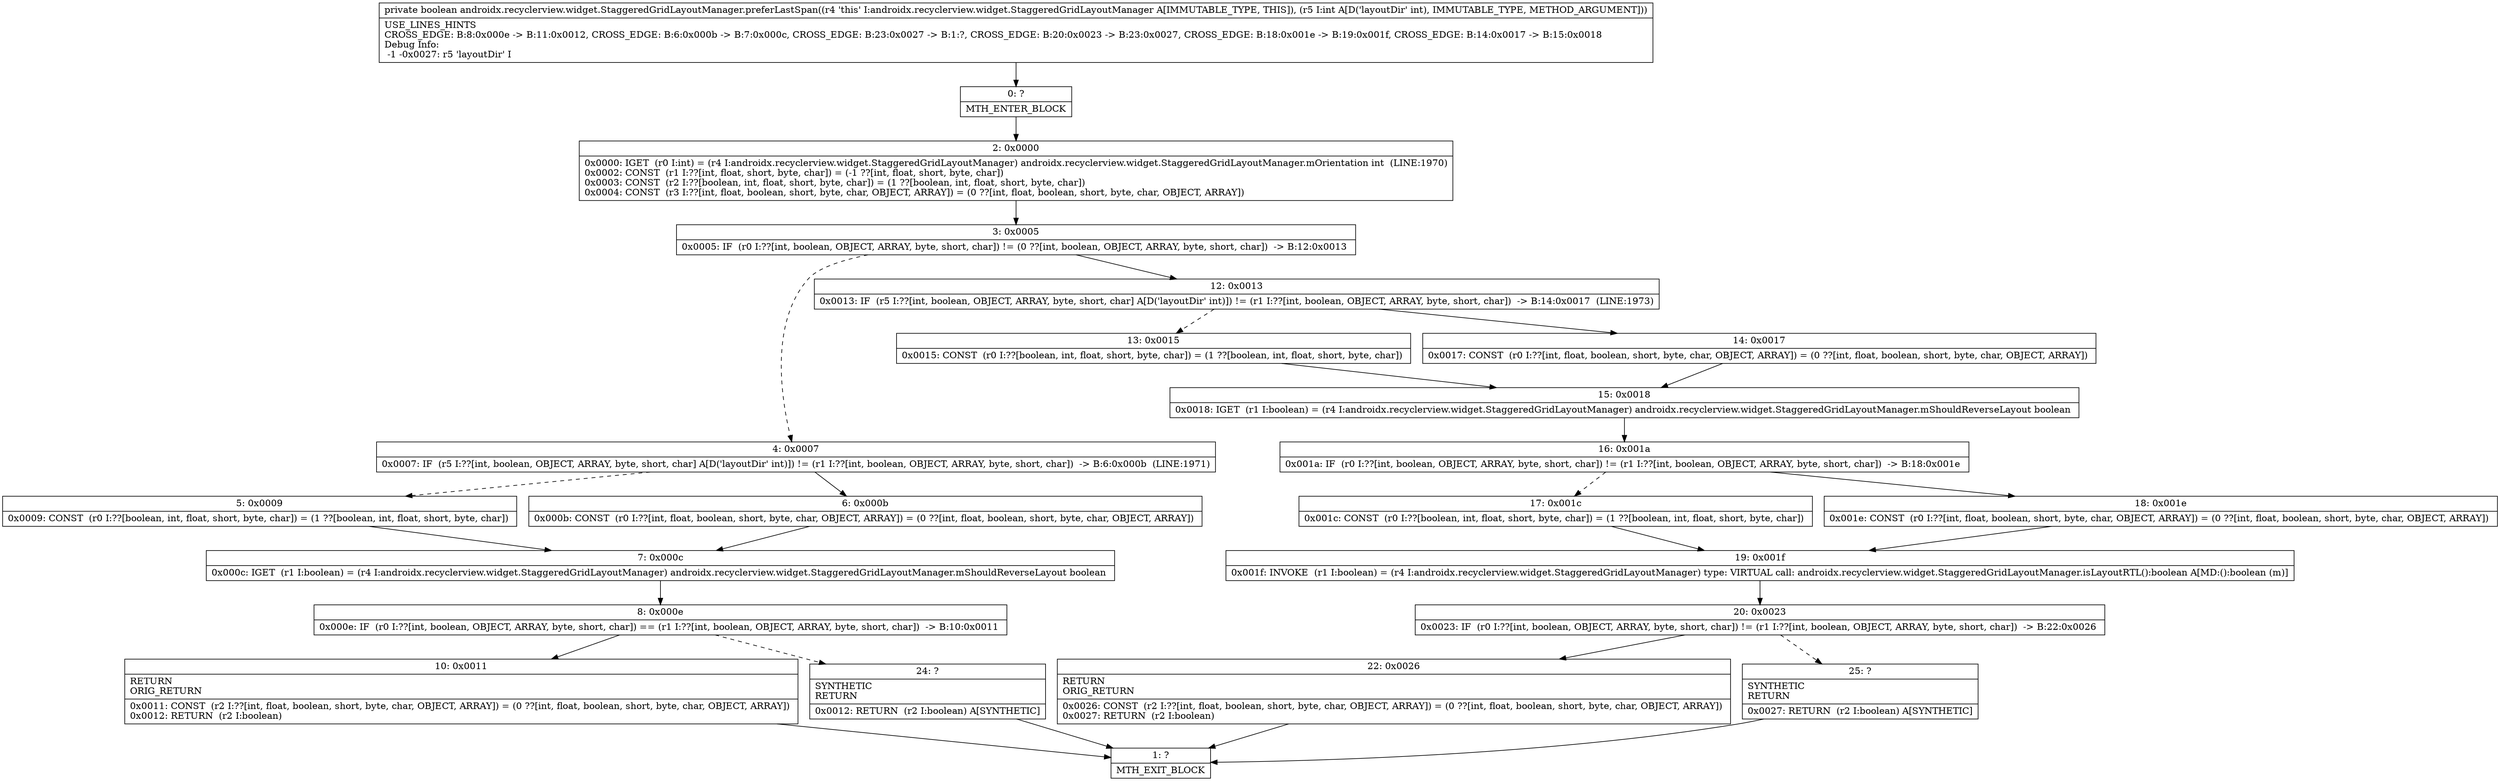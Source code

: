 digraph "CFG forandroidx.recyclerview.widget.StaggeredGridLayoutManager.preferLastSpan(I)Z" {
Node_0 [shape=record,label="{0\:\ ?|MTH_ENTER_BLOCK\l}"];
Node_2 [shape=record,label="{2\:\ 0x0000|0x0000: IGET  (r0 I:int) = (r4 I:androidx.recyclerview.widget.StaggeredGridLayoutManager) androidx.recyclerview.widget.StaggeredGridLayoutManager.mOrientation int  (LINE:1970)\l0x0002: CONST  (r1 I:??[int, float, short, byte, char]) = (\-1 ??[int, float, short, byte, char]) \l0x0003: CONST  (r2 I:??[boolean, int, float, short, byte, char]) = (1 ??[boolean, int, float, short, byte, char]) \l0x0004: CONST  (r3 I:??[int, float, boolean, short, byte, char, OBJECT, ARRAY]) = (0 ??[int, float, boolean, short, byte, char, OBJECT, ARRAY]) \l}"];
Node_3 [shape=record,label="{3\:\ 0x0005|0x0005: IF  (r0 I:??[int, boolean, OBJECT, ARRAY, byte, short, char]) != (0 ??[int, boolean, OBJECT, ARRAY, byte, short, char])  \-\> B:12:0x0013 \l}"];
Node_4 [shape=record,label="{4\:\ 0x0007|0x0007: IF  (r5 I:??[int, boolean, OBJECT, ARRAY, byte, short, char] A[D('layoutDir' int)]) != (r1 I:??[int, boolean, OBJECT, ARRAY, byte, short, char])  \-\> B:6:0x000b  (LINE:1971)\l}"];
Node_5 [shape=record,label="{5\:\ 0x0009|0x0009: CONST  (r0 I:??[boolean, int, float, short, byte, char]) = (1 ??[boolean, int, float, short, byte, char]) \l}"];
Node_7 [shape=record,label="{7\:\ 0x000c|0x000c: IGET  (r1 I:boolean) = (r4 I:androidx.recyclerview.widget.StaggeredGridLayoutManager) androidx.recyclerview.widget.StaggeredGridLayoutManager.mShouldReverseLayout boolean \l}"];
Node_8 [shape=record,label="{8\:\ 0x000e|0x000e: IF  (r0 I:??[int, boolean, OBJECT, ARRAY, byte, short, char]) == (r1 I:??[int, boolean, OBJECT, ARRAY, byte, short, char])  \-\> B:10:0x0011 \l}"];
Node_10 [shape=record,label="{10\:\ 0x0011|RETURN\lORIG_RETURN\l|0x0011: CONST  (r2 I:??[int, float, boolean, short, byte, char, OBJECT, ARRAY]) = (0 ??[int, float, boolean, short, byte, char, OBJECT, ARRAY]) \l0x0012: RETURN  (r2 I:boolean) \l}"];
Node_1 [shape=record,label="{1\:\ ?|MTH_EXIT_BLOCK\l}"];
Node_24 [shape=record,label="{24\:\ ?|SYNTHETIC\lRETURN\l|0x0012: RETURN  (r2 I:boolean) A[SYNTHETIC]\l}"];
Node_6 [shape=record,label="{6\:\ 0x000b|0x000b: CONST  (r0 I:??[int, float, boolean, short, byte, char, OBJECT, ARRAY]) = (0 ??[int, float, boolean, short, byte, char, OBJECT, ARRAY]) \l}"];
Node_12 [shape=record,label="{12\:\ 0x0013|0x0013: IF  (r5 I:??[int, boolean, OBJECT, ARRAY, byte, short, char] A[D('layoutDir' int)]) != (r1 I:??[int, boolean, OBJECT, ARRAY, byte, short, char])  \-\> B:14:0x0017  (LINE:1973)\l}"];
Node_13 [shape=record,label="{13\:\ 0x0015|0x0015: CONST  (r0 I:??[boolean, int, float, short, byte, char]) = (1 ??[boolean, int, float, short, byte, char]) \l}"];
Node_15 [shape=record,label="{15\:\ 0x0018|0x0018: IGET  (r1 I:boolean) = (r4 I:androidx.recyclerview.widget.StaggeredGridLayoutManager) androidx.recyclerview.widget.StaggeredGridLayoutManager.mShouldReverseLayout boolean \l}"];
Node_16 [shape=record,label="{16\:\ 0x001a|0x001a: IF  (r0 I:??[int, boolean, OBJECT, ARRAY, byte, short, char]) != (r1 I:??[int, boolean, OBJECT, ARRAY, byte, short, char])  \-\> B:18:0x001e \l}"];
Node_17 [shape=record,label="{17\:\ 0x001c|0x001c: CONST  (r0 I:??[boolean, int, float, short, byte, char]) = (1 ??[boolean, int, float, short, byte, char]) \l}"];
Node_19 [shape=record,label="{19\:\ 0x001f|0x001f: INVOKE  (r1 I:boolean) = (r4 I:androidx.recyclerview.widget.StaggeredGridLayoutManager) type: VIRTUAL call: androidx.recyclerview.widget.StaggeredGridLayoutManager.isLayoutRTL():boolean A[MD:():boolean (m)]\l}"];
Node_20 [shape=record,label="{20\:\ 0x0023|0x0023: IF  (r0 I:??[int, boolean, OBJECT, ARRAY, byte, short, char]) != (r1 I:??[int, boolean, OBJECT, ARRAY, byte, short, char])  \-\> B:22:0x0026 \l}"];
Node_22 [shape=record,label="{22\:\ 0x0026|RETURN\lORIG_RETURN\l|0x0026: CONST  (r2 I:??[int, float, boolean, short, byte, char, OBJECT, ARRAY]) = (0 ??[int, float, boolean, short, byte, char, OBJECT, ARRAY]) \l0x0027: RETURN  (r2 I:boolean) \l}"];
Node_25 [shape=record,label="{25\:\ ?|SYNTHETIC\lRETURN\l|0x0027: RETURN  (r2 I:boolean) A[SYNTHETIC]\l}"];
Node_18 [shape=record,label="{18\:\ 0x001e|0x001e: CONST  (r0 I:??[int, float, boolean, short, byte, char, OBJECT, ARRAY]) = (0 ??[int, float, boolean, short, byte, char, OBJECT, ARRAY]) \l}"];
Node_14 [shape=record,label="{14\:\ 0x0017|0x0017: CONST  (r0 I:??[int, float, boolean, short, byte, char, OBJECT, ARRAY]) = (0 ??[int, float, boolean, short, byte, char, OBJECT, ARRAY]) \l}"];
MethodNode[shape=record,label="{private boolean androidx.recyclerview.widget.StaggeredGridLayoutManager.preferLastSpan((r4 'this' I:androidx.recyclerview.widget.StaggeredGridLayoutManager A[IMMUTABLE_TYPE, THIS]), (r5 I:int A[D('layoutDir' int), IMMUTABLE_TYPE, METHOD_ARGUMENT]))  | USE_LINES_HINTS\lCROSS_EDGE: B:8:0x000e \-\> B:11:0x0012, CROSS_EDGE: B:6:0x000b \-\> B:7:0x000c, CROSS_EDGE: B:23:0x0027 \-\> B:1:?, CROSS_EDGE: B:20:0x0023 \-\> B:23:0x0027, CROSS_EDGE: B:18:0x001e \-\> B:19:0x001f, CROSS_EDGE: B:14:0x0017 \-\> B:15:0x0018\lDebug Info:\l  \-1 \-0x0027: r5 'layoutDir' I\l}"];
MethodNode -> Node_0;Node_0 -> Node_2;
Node_2 -> Node_3;
Node_3 -> Node_4[style=dashed];
Node_3 -> Node_12;
Node_4 -> Node_5[style=dashed];
Node_4 -> Node_6;
Node_5 -> Node_7;
Node_7 -> Node_8;
Node_8 -> Node_10;
Node_8 -> Node_24[style=dashed];
Node_10 -> Node_1;
Node_24 -> Node_1;
Node_6 -> Node_7;
Node_12 -> Node_13[style=dashed];
Node_12 -> Node_14;
Node_13 -> Node_15;
Node_15 -> Node_16;
Node_16 -> Node_17[style=dashed];
Node_16 -> Node_18;
Node_17 -> Node_19;
Node_19 -> Node_20;
Node_20 -> Node_22;
Node_20 -> Node_25[style=dashed];
Node_22 -> Node_1;
Node_25 -> Node_1;
Node_18 -> Node_19;
Node_14 -> Node_15;
}

